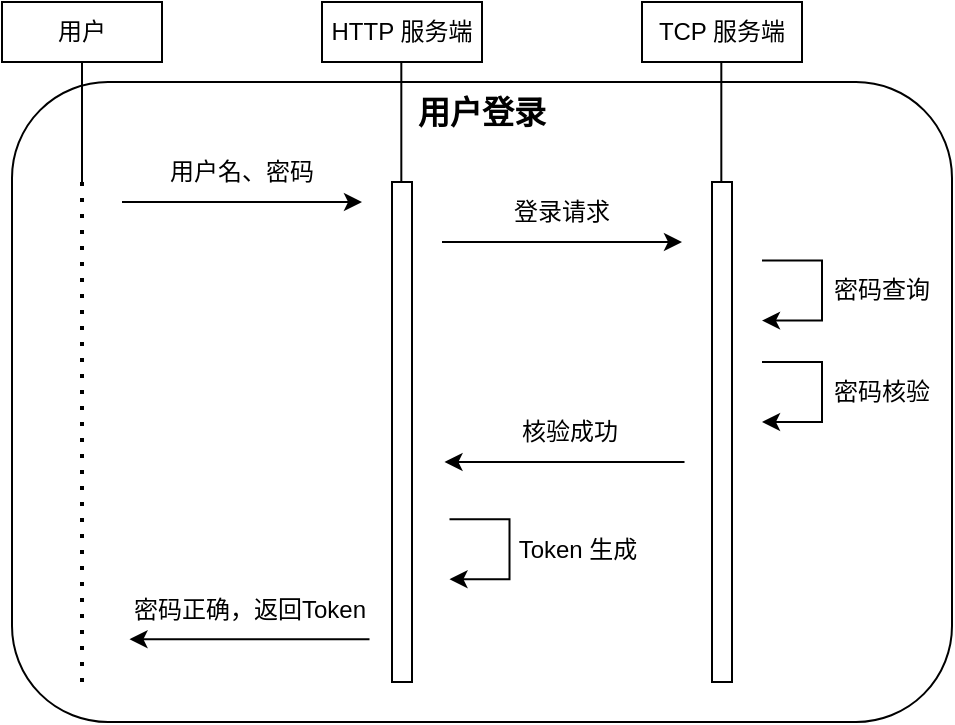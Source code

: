 <mxfile version="19.0.3" type="device"><diagram id="7XqjCQAVJKyodX7F_-_t" name="第 1 页"><mxGraphModel dx="1002" dy="660" grid="1" gridSize="10" guides="1" tooltips="1" connect="1" arrows="1" fold="1" page="1" pageScale="1" pageWidth="827" pageHeight="1169" math="0" shadow="0"><root><mxCell id="0"/><mxCell id="1" parent="0"/><mxCell id="q8X-Lo3fpseCHBHQoex1-1" value="" style="rounded=1;whiteSpace=wrap;html=1;" parent="1" vertex="1"><mxGeometry x="165" y="160" width="470" height="320" as="geometry"/></mxCell><mxCell id="kEo1OsRIMB6gQXbBXC4u-1" value="用户" style="rounded=0;whiteSpace=wrap;html=1;" parent="1" vertex="1"><mxGeometry x="160" y="120" width="80" height="30" as="geometry"/></mxCell><mxCell id="kEo1OsRIMB6gQXbBXC4u-2" value="HTTP 服务端" style="rounded=0;whiteSpace=wrap;html=1;" parent="1" vertex="1"><mxGeometry x="320" y="120" width="80" height="30" as="geometry"/></mxCell><mxCell id="kEo1OsRIMB6gQXbBXC4u-3" value="TCP 服务端" style="rounded=0;whiteSpace=wrap;html=1;" parent="1" vertex="1"><mxGeometry x="480" y="120" width="80" height="30" as="geometry"/></mxCell><mxCell id="kEo1OsRIMB6gQXbBXC4u-7" value="" style="endArrow=none;dashed=1;html=1;dashPattern=1 3;strokeWidth=2;rounded=0;" parent="1" edge="1"><mxGeometry width="50" height="50" relative="1" as="geometry"><mxPoint x="200" y="460" as="sourcePoint"/><mxPoint x="200" y="210" as="targetPoint"/></mxGeometry></mxCell><mxCell id="kEo1OsRIMB6gQXbBXC4u-8" value="" style="rounded=0;whiteSpace=wrap;html=1;" parent="1" vertex="1"><mxGeometry x="355" y="210" width="10" height="250" as="geometry"/></mxCell><mxCell id="kEo1OsRIMB6gQXbBXC4u-9" value="" style="rounded=0;whiteSpace=wrap;html=1;" parent="1" vertex="1"><mxGeometry x="515" y="210" width="10" height="250" as="geometry"/></mxCell><mxCell id="kEo1OsRIMB6gQXbBXC4u-10" value="" style="endArrow=classic;html=1;rounded=0;" parent="1" edge="1"><mxGeometry width="50" height="50" relative="1" as="geometry"><mxPoint x="220" y="220" as="sourcePoint"/><mxPoint x="340" y="220" as="targetPoint"/></mxGeometry></mxCell><mxCell id="kEo1OsRIMB6gQXbBXC4u-11" value="用户名、密码" style="text;html=1;strokeColor=none;fillColor=none;align=center;verticalAlign=middle;whiteSpace=wrap;rounded=0;" parent="1" vertex="1"><mxGeometry x="240" y="190" width="80" height="30" as="geometry"/></mxCell><mxCell id="kEo1OsRIMB6gQXbBXC4u-12" value="" style="endArrow=classic;html=1;rounded=0;" parent="1" edge="1"><mxGeometry width="50" height="50" relative="1" as="geometry"><mxPoint x="380" y="240" as="sourcePoint"/><mxPoint x="500" y="240" as="targetPoint"/></mxGeometry></mxCell><mxCell id="kEo1OsRIMB6gQXbBXC4u-13" value="登录请求" style="text;html=1;strokeColor=none;fillColor=none;align=center;verticalAlign=middle;whiteSpace=wrap;rounded=0;" parent="1" vertex="1"><mxGeometry x="400" y="210" width="80" height="30" as="geometry"/></mxCell><mxCell id="WjnyDshQTL_HAUHDvK6j-1" value="" style="endArrow=classic;html=1;rounded=0;strokeWidth=1;" parent="1" edge="1"><mxGeometry width="50" height="50" relative="1" as="geometry"><mxPoint x="343.75" y="438.62" as="sourcePoint"/><mxPoint x="223.75" y="438.62" as="targetPoint"/></mxGeometry></mxCell><mxCell id="WjnyDshQTL_HAUHDvK6j-2" value="密码正确，返回Token" style="text;html=1;strokeColor=none;fillColor=none;align=center;verticalAlign=middle;whiteSpace=wrap;rounded=0;" parent="1" vertex="1"><mxGeometry x="218.75" y="408.62" width="130" height="30" as="geometry"/></mxCell><mxCell id="h3ICJpgvIi2lO7AOUBQT-1" value="" style="edgeStyle=elbowEdgeStyle;elbow=horizontal;endArrow=classic;html=1;rounded=0;strokeWidth=1;" parent="1" edge="1"><mxGeometry width="50" height="50" relative="1" as="geometry"><mxPoint x="540" y="249.31" as="sourcePoint"/><mxPoint x="540" y="279.31" as="targetPoint"/><Array as="points"><mxPoint x="570" y="269.31"/></Array></mxGeometry></mxCell><mxCell id="h3ICJpgvIi2lO7AOUBQT-2" value="密码查询" style="text;html=1;strokeColor=none;fillColor=none;align=center;verticalAlign=middle;whiteSpace=wrap;rounded=0;" parent="1" vertex="1"><mxGeometry x="565" y="249.31" width="70" height="30" as="geometry"/></mxCell><mxCell id="h3ICJpgvIi2lO7AOUBQT-3" value="" style="edgeStyle=elbowEdgeStyle;elbow=horizontal;endArrow=classic;html=1;rounded=0;strokeWidth=1;" parent="1" edge="1"><mxGeometry width="50" height="50" relative="1" as="geometry"><mxPoint x="540" y="300.0" as="sourcePoint"/><mxPoint x="540" y="330.0" as="targetPoint"/><Array as="points"><mxPoint x="570" y="320"/></Array></mxGeometry></mxCell><mxCell id="h3ICJpgvIi2lO7AOUBQT-4" value="密码核验" style="text;html=1;strokeColor=none;fillColor=none;align=center;verticalAlign=middle;whiteSpace=wrap;rounded=0;" parent="1" vertex="1"><mxGeometry x="570" y="300" width="60" height="30" as="geometry"/></mxCell><mxCell id="h3ICJpgvIi2lO7AOUBQT-7" value="" style="endArrow=classic;html=1;rounded=0;strokeWidth=1;" parent="1" edge="1"><mxGeometry width="50" height="50" relative="1" as="geometry"><mxPoint x="501.25" y="350" as="sourcePoint"/><mxPoint x="381.25" y="350" as="targetPoint"/></mxGeometry></mxCell><mxCell id="h3ICJpgvIi2lO7AOUBQT-8" value="核验成功" style="text;html=1;strokeColor=none;fillColor=none;align=center;verticalAlign=middle;whiteSpace=wrap;rounded=0;dashed=1;" parent="1" vertex="1"><mxGeometry x="413.75" y="320" width="60" height="30" as="geometry"/></mxCell><mxCell id="h3ICJpgvIi2lO7AOUBQT-9" value="" style="edgeStyle=elbowEdgeStyle;elbow=horizontal;endArrow=classic;html=1;rounded=0;strokeWidth=1;" parent="1" edge="1"><mxGeometry width="50" height="50" relative="1" as="geometry"><mxPoint x="383.75" y="378.62" as="sourcePoint"/><mxPoint x="383.75" y="408.62" as="targetPoint"/><Array as="points"><mxPoint x="413.75" y="398.62"/></Array></mxGeometry></mxCell><mxCell id="h3ICJpgvIi2lO7AOUBQT-10" value="Token 生成" style="text;html=1;strokeColor=none;fillColor=none;align=center;verticalAlign=middle;whiteSpace=wrap;rounded=0;" parent="1" vertex="1"><mxGeometry x="413.75" y="378.62" width="67.5" height="30" as="geometry"/></mxCell><mxCell id="q8X-Lo3fpseCHBHQoex1-3" value="&lt;font style=&quot;font-size: 16px;&quot;&gt;&lt;b&gt;用户登录&lt;/b&gt;&lt;/font&gt;" style="text;html=1;strokeColor=none;fillColor=none;align=center;verticalAlign=middle;whiteSpace=wrap;rounded=0;" parent="1" vertex="1"><mxGeometry x="275" y="160" width="250" height="30" as="geometry"/></mxCell><mxCell id="q8X-Lo3fpseCHBHQoex1-35" value="" style="endArrow=none;html=1;rounded=0;fontSize=12;entryX=0.5;entryY=1;entryDx=0;entryDy=0;" parent="1" target="kEo1OsRIMB6gQXbBXC4u-1" edge="1"><mxGeometry width="50" height="50" relative="1" as="geometry"><mxPoint x="200" y="210" as="sourcePoint"/><mxPoint x="440" y="250" as="targetPoint"/></mxGeometry></mxCell><mxCell id="q8X-Lo3fpseCHBHQoex1-36" value="" style="endArrow=none;html=1;rounded=0;fontSize=12;entryX=0.5;entryY=1;entryDx=0;entryDy=0;" parent="1" edge="1"><mxGeometry width="50" height="50" relative="1" as="geometry"><mxPoint x="359.66" y="210" as="sourcePoint"/><mxPoint x="359.66" y="150" as="targetPoint"/></mxGeometry></mxCell><mxCell id="q8X-Lo3fpseCHBHQoex1-37" value="" style="endArrow=none;html=1;rounded=0;fontSize=12;entryX=0.5;entryY=1;entryDx=0;entryDy=0;" parent="1" edge="1"><mxGeometry width="50" height="50" relative="1" as="geometry"><mxPoint x="519.66" y="210" as="sourcePoint"/><mxPoint x="519.66" y="150" as="targetPoint"/></mxGeometry></mxCell></root></mxGraphModel></diagram></mxfile>